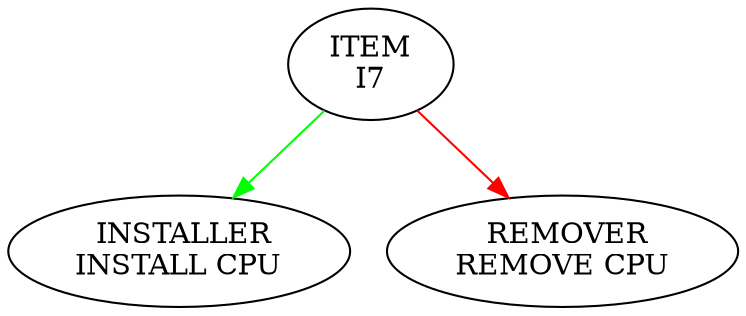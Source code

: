 digraph myGraph {
"ITEM\nI7"->" INSTALLER\nINSTALL CPU" [color=green];
"ITEM\nI7"->" REMOVER\nREMOVE CPU" [color=red];
}
